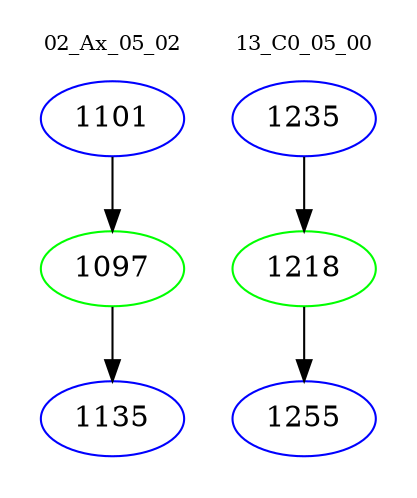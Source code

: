 digraph{
subgraph cluster_0 {
color = white
label = "02_Ax_05_02";
fontsize=10;
T0_1101 [label="1101", color="blue"]
T0_1101 -> T0_1097 [color="black"]
T0_1097 [label="1097", color="green"]
T0_1097 -> T0_1135 [color="black"]
T0_1135 [label="1135", color="blue"]
}
subgraph cluster_1 {
color = white
label = "13_C0_05_00";
fontsize=10;
T1_1235 [label="1235", color="blue"]
T1_1235 -> T1_1218 [color="black"]
T1_1218 [label="1218", color="green"]
T1_1218 -> T1_1255 [color="black"]
T1_1255 [label="1255", color="blue"]
}
}
